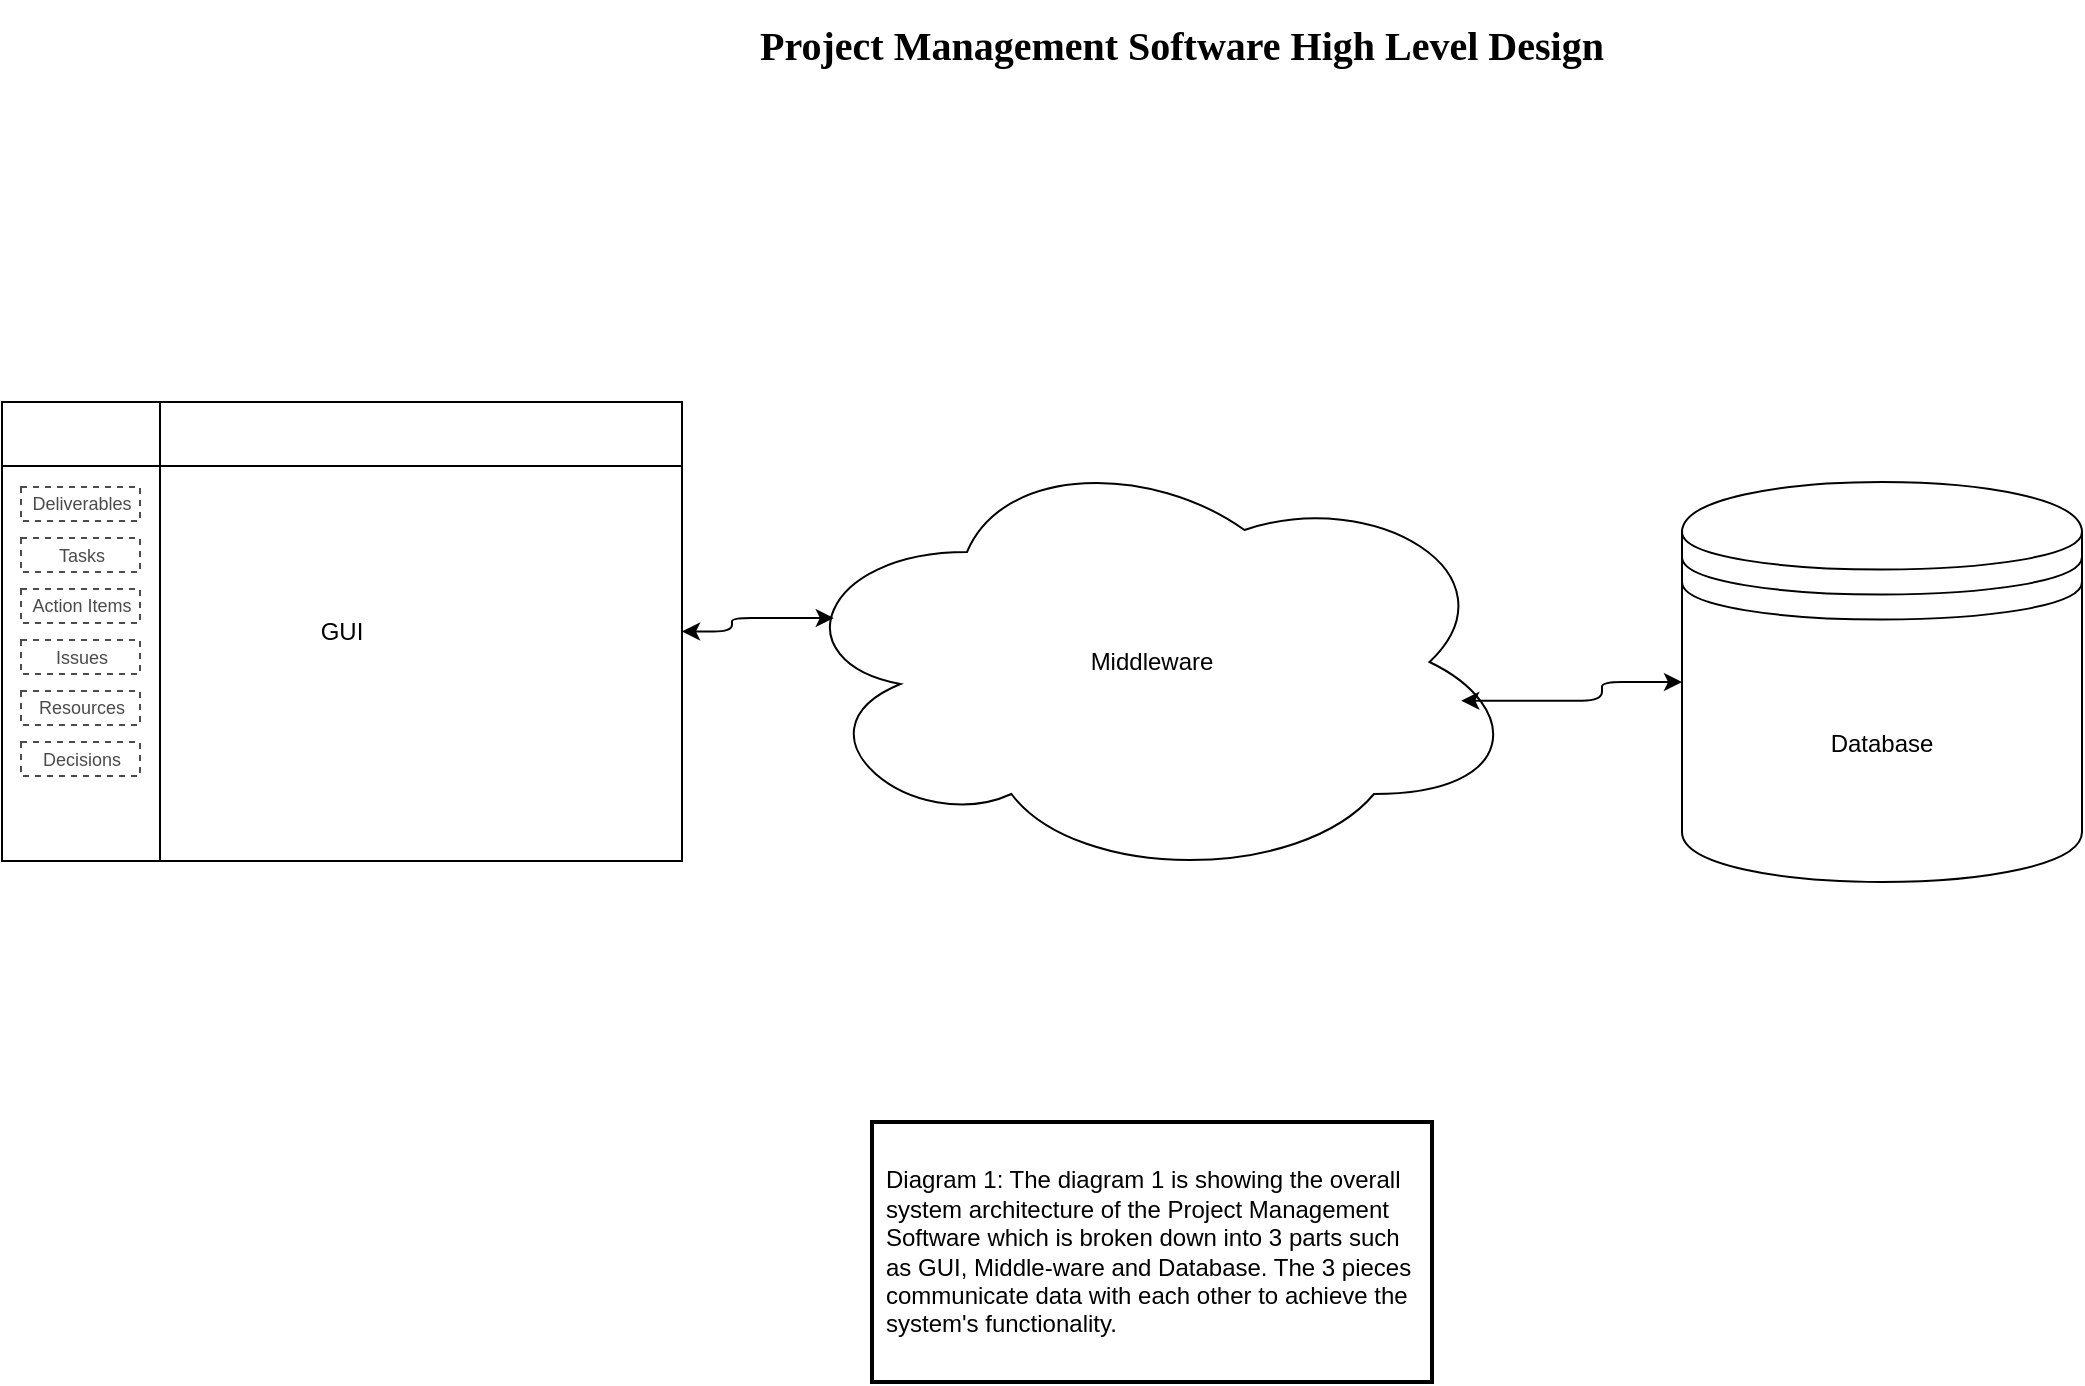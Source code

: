 <mxfile version="13.0.1" type="github">
  <diagram id="-ZuuH8YDX5pSfNfYPNRn" name="Page-1">
    <mxGraphModel dx="1822" dy="762" grid="1" gridSize="10" guides="1" tooltips="1" connect="1" arrows="1" fold="1" page="0" pageScale="1" pageWidth="850" pageHeight="1100" math="0" shadow="0">
      <root>
        <mxCell id="0" />
        <mxCell id="1" parent="0" />
        <mxCell id="W43UC3z67d2k9EOHKtUe-1" value="Middleware" style="ellipse;shape=cloud;whiteSpace=wrap;html=1;align=center;" parent="1" vertex="1">
          <mxGeometry x="330" y="250" width="370" height="220" as="geometry" />
        </mxCell>
        <mxCell id="W43UC3z67d2k9EOHKtUe-2" value="Database" style="shape=datastore;whiteSpace=wrap;html=1;" parent="1" vertex="1">
          <mxGeometry x="780" y="270" width="200" height="200" as="geometry" />
        </mxCell>
        <mxCell id="W43UC3z67d2k9EOHKtUe-17" value="" style="endArrow=classic;startArrow=classic;html=1;exitX=0.918;exitY=0.588;exitDx=0;exitDy=0;exitPerimeter=0;edgeStyle=orthogonalEdgeStyle;" parent="1" source="W43UC3z67d2k9EOHKtUe-1" target="W43UC3z67d2k9EOHKtUe-2" edge="1">
          <mxGeometry width="50" height="50" relative="1" as="geometry">
            <mxPoint x="400" y="450" as="sourcePoint" />
            <mxPoint x="450" y="400" as="targetPoint" />
          </mxGeometry>
        </mxCell>
        <mxCell id="W43UC3z67d2k9EOHKtUe-19" value="" style="endArrow=classic;startArrow=classic;html=1;exitX=1;exitY=0.5;exitDx=0;exitDy=0;entryX=0.07;entryY=0.4;entryDx=0;entryDy=0;entryPerimeter=0;edgeStyle=orthogonalEdgeStyle;" parent="1" source="W43UC3z67d2k9EOHKtUe-18" target="W43UC3z67d2k9EOHKtUe-1" edge="1">
          <mxGeometry width="50" height="50" relative="1" as="geometry">
            <mxPoint x="400" y="450" as="sourcePoint" />
            <mxPoint x="390" y="375" as="targetPoint" />
          </mxGeometry>
        </mxCell>
        <mxCell id="QBGQ36DKpfltj2shuMql-17" value="" style="group;aspect=fixed;" parent="1" vertex="1" connectable="0">
          <mxGeometry x="-60" y="230" width="340" height="229.5" as="geometry" />
        </mxCell>
        <mxCell id="W43UC3z67d2k9EOHKtUe-18" value="GUI" style="shape=internalStorage;whiteSpace=wrap;html=1;backgroundOutline=1;dx=79;dy=32;" parent="QBGQ36DKpfltj2shuMql-17" vertex="1">
          <mxGeometry width="340" height="229.5" as="geometry" />
        </mxCell>
        <mxCell id="QBGQ36DKpfltj2shuMql-16" value="" style="group" parent="QBGQ36DKpfltj2shuMql-17" vertex="1" connectable="0">
          <mxGeometry x="9.5" y="42.5" width="59.5" height="144.5" as="geometry" />
        </mxCell>
        <mxCell id="QBGQ36DKpfltj2shuMql-1" value="Deliverables" style="rounded=0;whiteSpace=wrap;html=1;opacity=70;strokeColor=#000000;dashed=1;textOpacity=70;horizontal=1;fontSize=9;" parent="QBGQ36DKpfltj2shuMql-16" vertex="1">
          <mxGeometry width="59.5" height="17" as="geometry" />
        </mxCell>
        <mxCell id="QBGQ36DKpfltj2shuMql-3" value="Tasks" style="rounded=0;whiteSpace=wrap;html=1;opacity=70;strokeColor=#000000;dashed=1;textOpacity=70;horizontal=1;fontSize=9;" parent="QBGQ36DKpfltj2shuMql-16" vertex="1">
          <mxGeometry y="25.5" width="59.5" height="17" as="geometry" />
        </mxCell>
        <mxCell id="QBGQ36DKpfltj2shuMql-4" value="Action Items" style="rounded=0;whiteSpace=wrap;html=1;opacity=70;strokeColor=#000000;dashed=1;textOpacity=70;horizontal=1;fontSize=9;" parent="QBGQ36DKpfltj2shuMql-16" vertex="1">
          <mxGeometry y="51" width="59.5" height="17" as="geometry" />
        </mxCell>
        <mxCell id="QBGQ36DKpfltj2shuMql-5" value="&lt;span style=&quot;text-indent: -24px; white-space: normal; font-size: 9px;&quot;&gt;Issues&lt;br style=&quot;font-size: 9px;&quot;&gt;&lt;/span&gt;" style="rounded=0;whiteSpace=wrap;html=1;opacity=70;strokeColor=#000000;dashed=1;textOpacity=70;align=center;horizontal=1;fontSize=9;" parent="QBGQ36DKpfltj2shuMql-16" vertex="1">
          <mxGeometry y="76.5" width="59.5" height="17" as="geometry" />
        </mxCell>
        <mxCell id="QBGQ36DKpfltj2shuMql-6" value="&lt;span style=&quot;white-space: normal; font-size: 9px;&quot;&gt;Resources&lt;/span&gt;" style="rounded=0;whiteSpace=wrap;html=1;opacity=70;strokeColor=#000000;dashed=1;textOpacity=70;horizontal=1;fontSize=9;" parent="QBGQ36DKpfltj2shuMql-16" vertex="1">
          <mxGeometry y="102" width="59.5" height="17" as="geometry" />
        </mxCell>
        <mxCell id="QBGQ36DKpfltj2shuMql-7" value="&lt;span style=&quot;white-space: normal; font-size: 9px;&quot;&gt;Decisions&lt;/span&gt;" style="rounded=0;whiteSpace=wrap;html=1;opacity=70;strokeColor=#000000;dashed=1;textOpacity=70;horizontal=1;fontSize=9;" parent="QBGQ36DKpfltj2shuMql-16" vertex="1">
          <mxGeometry y="127.5" width="59.5" height="17" as="geometry" />
        </mxCell>
        <mxCell id="fjUbv3TZbDnCcwW3qH2g-1" value="&lt;div&gt;Diagram 1: The diagram 1 is showing the overall system architecture of the Project Management Software which is broken down into 3 parts such as GUI, Middle-ware and Database. The 3 pieces communicate data with each other to achieve the system&#39;s functionality.&lt;/div&gt;" style="rounded=0;whiteSpace=wrap;html=1;align=left;strokeWidth=2;spacingLeft=5;spacingRight=5;" vertex="1" parent="1">
          <mxGeometry x="375" y="590" width="280" height="130" as="geometry" />
        </mxCell>
        <mxCell id="fjUbv3TZbDnCcwW3qH2g-2" value="&lt;div style=&quot;font-size: 20px;&quot;&gt;Project Management Software High Level Design&lt;/div&gt;&lt;div style=&quot;font-size: 20px;&quot;&gt;&lt;br style=&quot;font-size: 20px;&quot;&gt;&lt;/div&gt;" style="rounded=0;whiteSpace=wrap;html=1;align=center;strokeWidth=2;spacingLeft=5;spacingRight=5;fontSize=20;fontStyle=1;strokeColor=#FFFFFF;spacingTop=15;fontFamily=Verdana;" vertex="1" parent="1">
          <mxGeometry x="220" y="30" width="620" height="50" as="geometry" />
        </mxCell>
      </root>
    </mxGraphModel>
  </diagram>
</mxfile>
